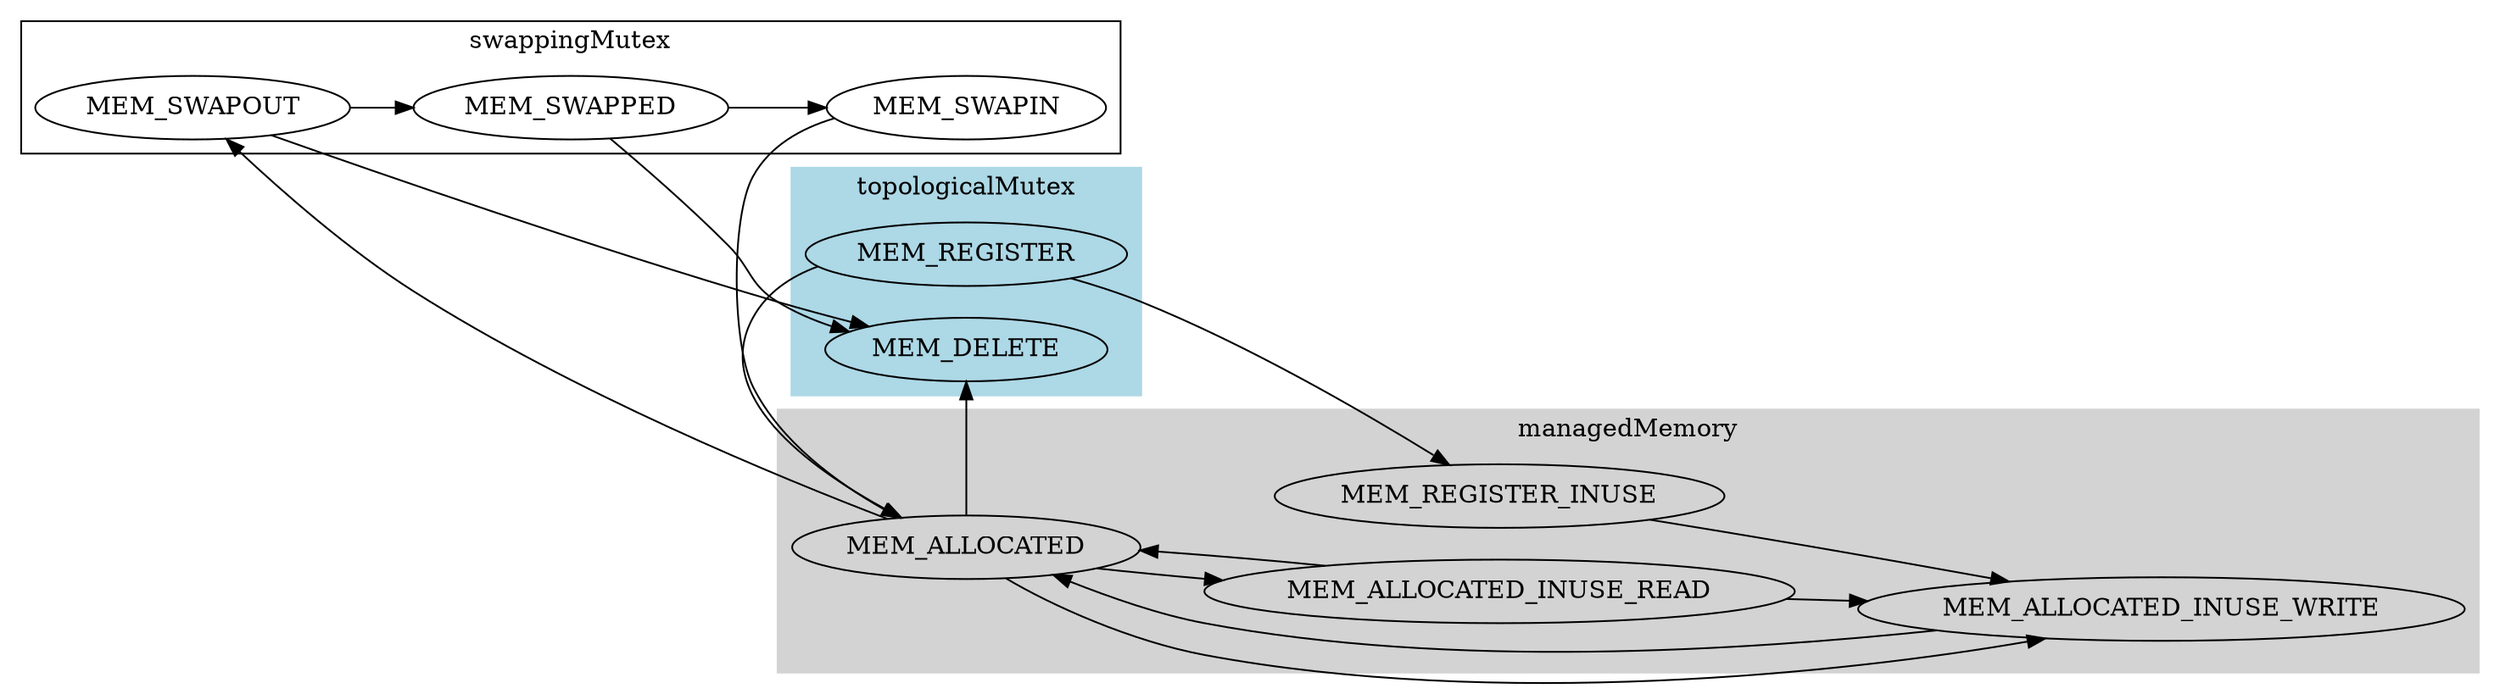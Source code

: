 digraph G {
	graph [layout=dot rankdir=LR ]
	subgraph cluster_0{
		style=filled;
		color=lightblue;
		MEM_REGISTER;
		MEM_DELETE;
		label="topologicalMutex"
	}
	subgraph cluster_1{
		style=filled;
                color=lightgray;
		MEM_ALLOCATED;
		MEM_ALLOCATED_INUSE_WRITE;
		MEM_ALLOCATED_INUSE_READ;
		MEM_REGISTER_INUSE;
		label="managedMemory"
	}
	subgraph cluster_2{
		MEM_SWAPPED
		MEM_SWAPOUT
		MEM_SWAPIN
		label="swappingMutex"
	}
	MEM_REGISTER->MEM_REGISTER_INUSE	
	MEM_REGISTER->MEM_ALLOCATED
	MEM_REGISTER_INUSE->MEM_ALLOCATED_INUSE_WRITE
	MEM_ALLOCATED_INUSE_WRITE->MEM_ALLOCATED
	MEM_ALLOCATED->MEM_ALLOCATED_INUSE_WRITE
	MEM_ALLOCATED->MEM_ALLOCATED_INUSE_READ->MEM_ALLOCATED_INUSE_WRITE
	MEM_ALLOCATED_INUSE_READ->MEM_ALLOCATED
	
	MEM_ALLOCATED->MEM_SWAPOUT->MEM_SWAPPED->MEM_SWAPIN->MEM_ALLOCATED
	MEM_ALLOCATED->MEM_DELETE
	MEM_SWAPPED->MEM_DELETE
	MEM_SWAPOUT->MEM_DELETE
	
}
